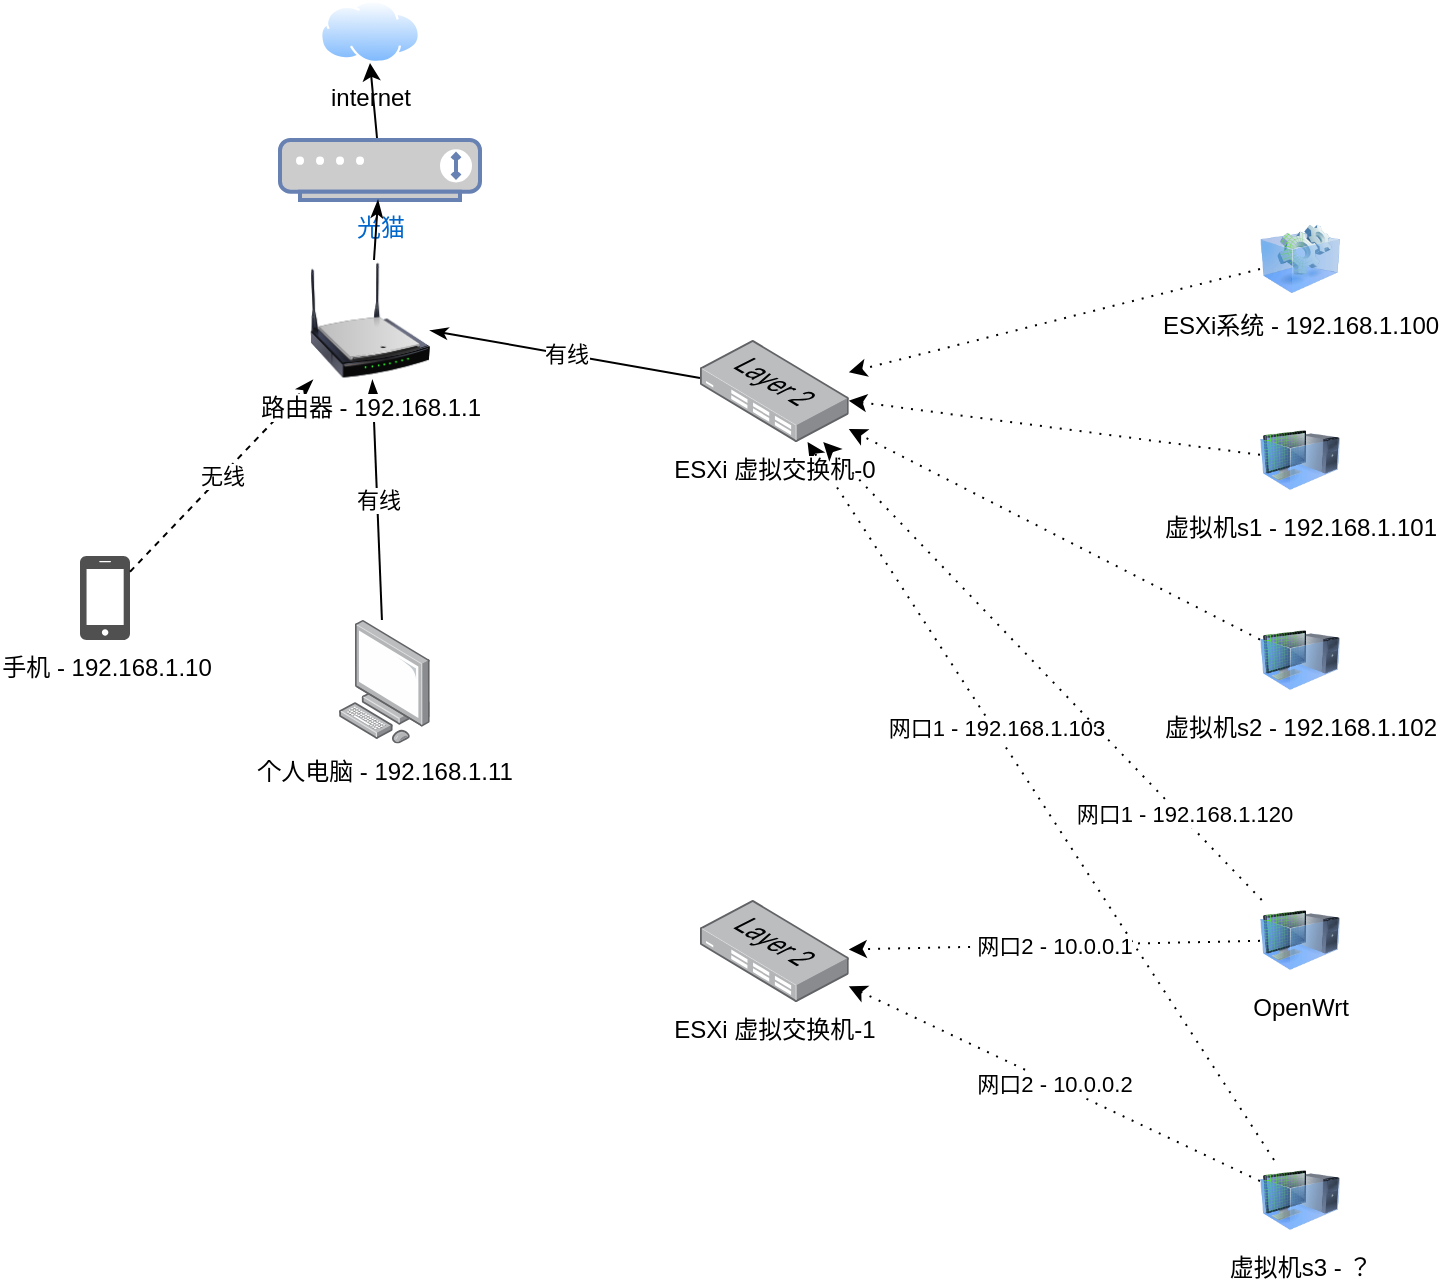 <mxfile version="13.6.6" type="github">
  <diagram id="ce4EfmpnVut9PDBqGs4J" name="Page-1">
    <mxGraphModel dx="1422" dy="791" grid="1" gridSize="10" guides="1" tooltips="1" connect="1" arrows="1" fold="1" page="1" pageScale="1" pageWidth="850" pageHeight="1100" math="0" shadow="0">
      <root>
        <mxCell id="0" />
        <mxCell id="1" parent="0" />
        <mxCell id="lLAAkKVVTyZHERZt51ed-1" value="internet" style="aspect=fixed;perimeter=ellipsePerimeter;html=1;align=center;shadow=0;dashed=0;spacingTop=3;image;image=img/lib/active_directory/internet_cloud.svg;" parent="1" vertex="1">
          <mxGeometry x="180" y="80" width="50" height="31.5" as="geometry" />
        </mxCell>
        <mxCell id="lLAAkKVVTyZHERZt51ed-4" style="rounded=0;orthogonalLoop=1;jettySize=auto;html=1;entryX=0.5;entryY=1;entryDx=0;entryDy=0;" parent="1" source="lLAAkKVVTyZHERZt51ed-10" target="lLAAkKVVTyZHERZt51ed-1" edge="1">
          <mxGeometry relative="1" as="geometry">
            <mxPoint x="355" y="170" as="targetPoint" />
            <mxPoint x="355" y="250" as="sourcePoint" />
          </mxGeometry>
        </mxCell>
        <mxCell id="lLAAkKVVTyZHERZt51ed-5" value="手机 - 192.168.1.10" style="pointerEvents=1;shadow=0;dashed=0;html=1;strokeColor=none;fillColor=#505050;labelPosition=center;verticalLabelPosition=bottom;verticalAlign=top;outlineConnect=0;align=center;shape=mxgraph.office.devices.cell_phone_iphone_standalone;" parent="1" vertex="1">
          <mxGeometry x="60" y="358.0" width="25" height="42" as="geometry" />
        </mxCell>
        <mxCell id="lLAAkKVVTyZHERZt51ed-7" value="&lt;div&gt;无线&lt;/div&gt;" style="endArrow=classicThin;dashed=1;html=1;startArrow=none;startFill=0;rounded=1;endFill=1;strokeWidth=1;" parent="1" source="lLAAkKVVTyZHERZt51ed-5" target="lLAAkKVVTyZHERZt51ed-11" edge="1">
          <mxGeometry width="50" height="50" relative="1" as="geometry">
            <mxPoint x="400" y="370" as="sourcePoint" />
            <mxPoint x="290" y="380" as="targetPoint" />
          </mxGeometry>
        </mxCell>
        <mxCell id="lLAAkKVVTyZHERZt51ed-9" value="有线" style="edgeStyle=none;rounded=1;orthogonalLoop=1;jettySize=auto;html=1;startArrow=none;startFill=0;endArrow=classicThin;endFill=1;strokeWidth=1;" parent="1" source="lLAAkKVVTyZHERZt51ed-8" target="lLAAkKVVTyZHERZt51ed-11" edge="1">
          <mxGeometry relative="1" as="geometry">
            <mxPoint x="368" y="400" as="targetPoint" />
          </mxGeometry>
        </mxCell>
        <mxCell id="lLAAkKVVTyZHERZt51ed-8" value="个人电脑 - 192.168.1.11" style="points=[];aspect=fixed;html=1;align=center;shadow=0;dashed=0;image;image=img/lib/allied_telesis/computer_and_terminals/Personal_Computer.svg;" parent="1" vertex="1">
          <mxGeometry x="189.4" y="390" width="45.6" height="61.8" as="geometry" />
        </mxCell>
        <mxCell id="lLAAkKVVTyZHERZt51ed-10" value="光猫" style="fontColor=#0066CC;verticalAlign=top;verticalLabelPosition=bottom;labelPosition=center;align=center;html=1;outlineConnect=0;fillColor=#CCCCCC;strokeColor=#6881B3;gradientColor=none;gradientDirection=north;strokeWidth=2;shape=mxgraph.networks.modem;" parent="1" vertex="1">
          <mxGeometry x="160" y="150" width="100" height="30" as="geometry" />
        </mxCell>
        <mxCell id="lLAAkKVVTyZHERZt51ed-13" style="edgeStyle=none;rounded=1;orthogonalLoop=1;jettySize=auto;html=1;startArrow=none;startFill=0;endArrow=classicThin;endFill=1;strokeWidth=1;" parent="1" source="lLAAkKVVTyZHERZt51ed-11" target="lLAAkKVVTyZHERZt51ed-10" edge="1">
          <mxGeometry relative="1" as="geometry" />
        </mxCell>
        <mxCell id="lLAAkKVVTyZHERZt51ed-11" value="路由器 - 192.168.1.1" style="image;html=1;image=img/lib/clip_art/networking/Wireless_Router_N_128x128.png" parent="1" vertex="1">
          <mxGeometry x="175" y="210" width="60" height="60" as="geometry" />
        </mxCell>
        <mxCell id="lLAAkKVVTyZHERZt51ed-15" value="有线" style="edgeStyle=none;rounded=1;orthogonalLoop=1;jettySize=auto;html=1;startArrow=none;startFill=0;endArrow=classicThin;endFill=1;strokeWidth=1;" parent="1" source="_dx8IkZYek12qM7owtc4-1" target="lLAAkKVVTyZHERZt51ed-11" edge="1">
          <mxGeometry relative="1" as="geometry">
            <mxPoint x="360" y="316.308" as="sourcePoint" />
          </mxGeometry>
        </mxCell>
        <mxCell id="_dx8IkZYek12qM7owtc4-4" style="rounded=0;orthogonalLoop=1;jettySize=auto;html=1;dashed=1;dashPattern=1 4;" parent="1" source="lLAAkKVVTyZHERZt51ed-16" target="_dx8IkZYek12qM7owtc4-1" edge="1">
          <mxGeometry relative="1" as="geometry" />
        </mxCell>
        <mxCell id="lLAAkKVVTyZHERZt51ed-16" value="虚拟机s1 - 192.168.1.101" style="image;html=1;image=img/lib/clip_art/computers/Virtual_Machine_128x128.png" parent="1" vertex="1">
          <mxGeometry x="650" y="290" width="40" height="40" as="geometry" />
        </mxCell>
        <mxCell id="_dx8IkZYek12qM7owtc4-5" style="rounded=0;orthogonalLoop=1;jettySize=auto;html=1;dashed=1;dashPattern=1 4;" parent="1" source="lLAAkKVVTyZHERZt51ed-18" target="_dx8IkZYek12qM7owtc4-1" edge="1">
          <mxGeometry relative="1" as="geometry" />
        </mxCell>
        <mxCell id="lLAAkKVVTyZHERZt51ed-18" value="虚拟机s2 - 192.168.1.102" style="image;html=1;image=img/lib/clip_art/computers/Virtual_Machine_128x128.png" parent="1" vertex="1">
          <mxGeometry x="650" y="390" width="40" height="40" as="geometry" />
        </mxCell>
        <mxCell id="wZdILhWNsc4l5jCaBh4h-5" value="网口2 - 10.0.0.2" style="edgeStyle=none;rounded=0;orthogonalLoop=1;jettySize=auto;html=1;dashed=1;dashPattern=1 4;" edge="1" parent="1" source="lLAAkKVVTyZHERZt51ed-19" target="wZdILhWNsc4l5jCaBh4h-1">
          <mxGeometry relative="1" as="geometry" />
        </mxCell>
        <mxCell id="wZdILhWNsc4l5jCaBh4h-7" style="edgeStyle=none;rounded=0;orthogonalLoop=1;jettySize=auto;html=1;dashed=1;dashPattern=1 4;" edge="1" parent="1" source="lLAAkKVVTyZHERZt51ed-19" target="_dx8IkZYek12qM7owtc4-1">
          <mxGeometry relative="1" as="geometry" />
        </mxCell>
        <mxCell id="wZdILhWNsc4l5jCaBh4h-9" value="网口1 - 192.168.1.103" style="edgeLabel;html=1;align=center;verticalAlign=middle;resizable=0;points=[];" vertex="1" connectable="0" parent="wZdILhWNsc4l5jCaBh4h-7">
          <mxGeometry x="0.2" y="-1" relative="1" as="geometry">
            <mxPoint as="offset" />
          </mxGeometry>
        </mxCell>
        <mxCell id="lLAAkKVVTyZHERZt51ed-19" value="虚拟机s3 - ？" style="image;html=1;image=img/lib/clip_art/computers/Virtual_Machine_128x128.png" parent="1" vertex="1">
          <mxGeometry x="650" y="660" width="40" height="40" as="geometry" />
        </mxCell>
        <mxCell id="_dx8IkZYek12qM7owtc4-1" value="ESXi 虚拟交换机-0" style="points=[];aspect=fixed;html=1;align=center;shadow=0;dashed=0;image;image=img/lib/allied_telesis/switch/Switch_24_port_L2.svg;" parent="1" vertex="1">
          <mxGeometry x="370" y="250" width="74.4" height="51" as="geometry" />
        </mxCell>
        <mxCell id="_dx8IkZYek12qM7owtc4-3" style="rounded=0;orthogonalLoop=1;jettySize=auto;html=1;dashed=1;dashPattern=1 4;" parent="1" source="_dx8IkZYek12qM7owtc4-2" target="_dx8IkZYek12qM7owtc4-1" edge="1">
          <mxGeometry relative="1" as="geometry" />
        </mxCell>
        <mxCell id="_dx8IkZYek12qM7owtc4-2" value="ESXi系统 - 192.168.1.100" style="image;html=1;image=img/lib/clip_art/computers/Virtual_Application_128x128.png" parent="1" vertex="1">
          <mxGeometry x="650" y="190" width="40" height="39" as="geometry" />
        </mxCell>
        <mxCell id="wZdILhWNsc4l5jCaBh4h-1" value="ESXi 虚拟交换机-1" style="points=[];aspect=fixed;html=1;align=center;shadow=0;dashed=0;image;image=img/lib/allied_telesis/switch/Switch_24_port_L2.svg;" vertex="1" parent="1">
          <mxGeometry x="370" y="530" width="74.4" height="51" as="geometry" />
        </mxCell>
        <mxCell id="wZdILhWNsc4l5jCaBh4h-4" value="网口2 - 10.0.0.1" style="edgeStyle=none;rounded=0;orthogonalLoop=1;jettySize=auto;html=1;dashed=1;dashPattern=1 4;" edge="1" parent="1" source="wZdILhWNsc4l5jCaBh4h-2" target="wZdILhWNsc4l5jCaBh4h-1">
          <mxGeometry relative="1" as="geometry" />
        </mxCell>
        <mxCell id="wZdILhWNsc4l5jCaBh4h-6" style="edgeStyle=none;rounded=0;orthogonalLoop=1;jettySize=auto;html=1;dashed=1;dashPattern=1 4;" edge="1" parent="1" source="wZdILhWNsc4l5jCaBh4h-2" target="_dx8IkZYek12qM7owtc4-1">
          <mxGeometry relative="1" as="geometry" />
        </mxCell>
        <mxCell id="wZdILhWNsc4l5jCaBh4h-8" value="网口1 - 192.168.1.120" style="edgeLabel;html=1;align=center;verticalAlign=middle;resizable=0;points=[];" vertex="1" connectable="0" parent="wZdILhWNsc4l5jCaBh4h-6">
          <mxGeometry x="-0.635" y="-2" relative="1" as="geometry">
            <mxPoint as="offset" />
          </mxGeometry>
        </mxCell>
        <mxCell id="wZdILhWNsc4l5jCaBh4h-2" value="OpenWrt" style="image;html=1;image=img/lib/clip_art/computers/Virtual_Machine_128x128.png" vertex="1" parent="1">
          <mxGeometry x="650" y="530" width="40" height="40" as="geometry" />
        </mxCell>
      </root>
    </mxGraphModel>
  </diagram>
</mxfile>
